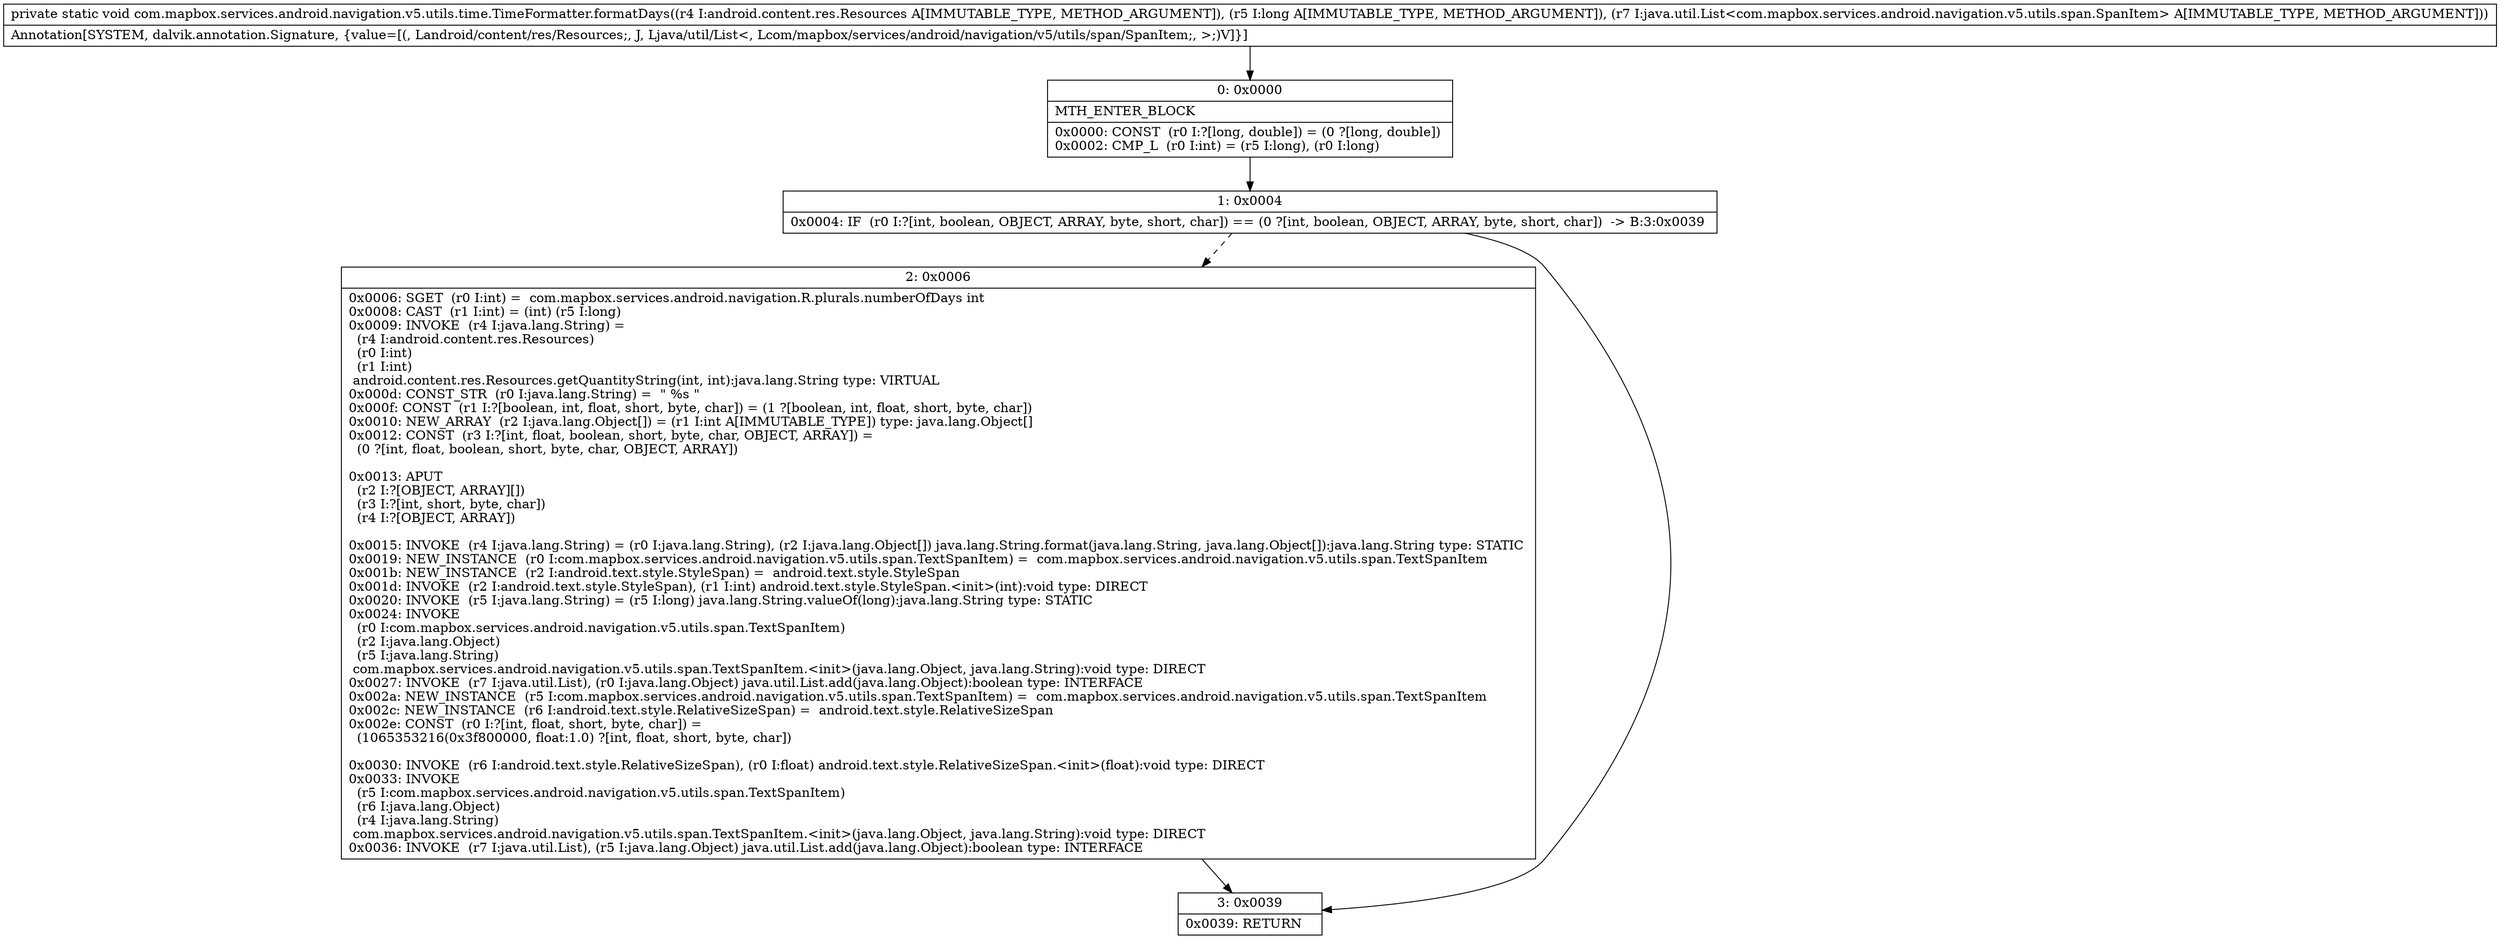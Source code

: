 digraph "CFG forcom.mapbox.services.android.navigation.v5.utils.time.TimeFormatter.formatDays(Landroid\/content\/res\/Resources;JLjava\/util\/List;)V" {
Node_0 [shape=record,label="{0\:\ 0x0000|MTH_ENTER_BLOCK\l|0x0000: CONST  (r0 I:?[long, double]) = (0 ?[long, double]) \l0x0002: CMP_L  (r0 I:int) = (r5 I:long), (r0 I:long) \l}"];
Node_1 [shape=record,label="{1\:\ 0x0004|0x0004: IF  (r0 I:?[int, boolean, OBJECT, ARRAY, byte, short, char]) == (0 ?[int, boolean, OBJECT, ARRAY, byte, short, char])  \-\> B:3:0x0039 \l}"];
Node_2 [shape=record,label="{2\:\ 0x0006|0x0006: SGET  (r0 I:int) =  com.mapbox.services.android.navigation.R.plurals.numberOfDays int \l0x0008: CAST  (r1 I:int) = (int) (r5 I:long) \l0x0009: INVOKE  (r4 I:java.lang.String) = \l  (r4 I:android.content.res.Resources)\l  (r0 I:int)\l  (r1 I:int)\l android.content.res.Resources.getQuantityString(int, int):java.lang.String type: VIRTUAL \l0x000d: CONST_STR  (r0 I:java.lang.String) =  \" %s \" \l0x000f: CONST  (r1 I:?[boolean, int, float, short, byte, char]) = (1 ?[boolean, int, float, short, byte, char]) \l0x0010: NEW_ARRAY  (r2 I:java.lang.Object[]) = (r1 I:int A[IMMUTABLE_TYPE]) type: java.lang.Object[] \l0x0012: CONST  (r3 I:?[int, float, boolean, short, byte, char, OBJECT, ARRAY]) = \l  (0 ?[int, float, boolean, short, byte, char, OBJECT, ARRAY])\l \l0x0013: APUT  \l  (r2 I:?[OBJECT, ARRAY][])\l  (r3 I:?[int, short, byte, char])\l  (r4 I:?[OBJECT, ARRAY])\l \l0x0015: INVOKE  (r4 I:java.lang.String) = (r0 I:java.lang.String), (r2 I:java.lang.Object[]) java.lang.String.format(java.lang.String, java.lang.Object[]):java.lang.String type: STATIC \l0x0019: NEW_INSTANCE  (r0 I:com.mapbox.services.android.navigation.v5.utils.span.TextSpanItem) =  com.mapbox.services.android.navigation.v5.utils.span.TextSpanItem \l0x001b: NEW_INSTANCE  (r2 I:android.text.style.StyleSpan) =  android.text.style.StyleSpan \l0x001d: INVOKE  (r2 I:android.text.style.StyleSpan), (r1 I:int) android.text.style.StyleSpan.\<init\>(int):void type: DIRECT \l0x0020: INVOKE  (r5 I:java.lang.String) = (r5 I:long) java.lang.String.valueOf(long):java.lang.String type: STATIC \l0x0024: INVOKE  \l  (r0 I:com.mapbox.services.android.navigation.v5.utils.span.TextSpanItem)\l  (r2 I:java.lang.Object)\l  (r5 I:java.lang.String)\l com.mapbox.services.android.navigation.v5.utils.span.TextSpanItem.\<init\>(java.lang.Object, java.lang.String):void type: DIRECT \l0x0027: INVOKE  (r7 I:java.util.List), (r0 I:java.lang.Object) java.util.List.add(java.lang.Object):boolean type: INTERFACE \l0x002a: NEW_INSTANCE  (r5 I:com.mapbox.services.android.navigation.v5.utils.span.TextSpanItem) =  com.mapbox.services.android.navigation.v5.utils.span.TextSpanItem \l0x002c: NEW_INSTANCE  (r6 I:android.text.style.RelativeSizeSpan) =  android.text.style.RelativeSizeSpan \l0x002e: CONST  (r0 I:?[int, float, short, byte, char]) = \l  (1065353216(0x3f800000, float:1.0) ?[int, float, short, byte, char])\l \l0x0030: INVOKE  (r6 I:android.text.style.RelativeSizeSpan), (r0 I:float) android.text.style.RelativeSizeSpan.\<init\>(float):void type: DIRECT \l0x0033: INVOKE  \l  (r5 I:com.mapbox.services.android.navigation.v5.utils.span.TextSpanItem)\l  (r6 I:java.lang.Object)\l  (r4 I:java.lang.String)\l com.mapbox.services.android.navigation.v5.utils.span.TextSpanItem.\<init\>(java.lang.Object, java.lang.String):void type: DIRECT \l0x0036: INVOKE  (r7 I:java.util.List), (r5 I:java.lang.Object) java.util.List.add(java.lang.Object):boolean type: INTERFACE \l}"];
Node_3 [shape=record,label="{3\:\ 0x0039|0x0039: RETURN   \l}"];
MethodNode[shape=record,label="{private static void com.mapbox.services.android.navigation.v5.utils.time.TimeFormatter.formatDays((r4 I:android.content.res.Resources A[IMMUTABLE_TYPE, METHOD_ARGUMENT]), (r5 I:long A[IMMUTABLE_TYPE, METHOD_ARGUMENT]), (r7 I:java.util.List\<com.mapbox.services.android.navigation.v5.utils.span.SpanItem\> A[IMMUTABLE_TYPE, METHOD_ARGUMENT]))  | Annotation[SYSTEM, dalvik.annotation.Signature, \{value=[(, Landroid\/content\/res\/Resources;, J, Ljava\/util\/List\<, Lcom\/mapbox\/services\/android\/navigation\/v5\/utils\/span\/SpanItem;, \>;)V]\}]\l}"];
MethodNode -> Node_0;
Node_0 -> Node_1;
Node_1 -> Node_2[style=dashed];
Node_1 -> Node_3;
Node_2 -> Node_3;
}

